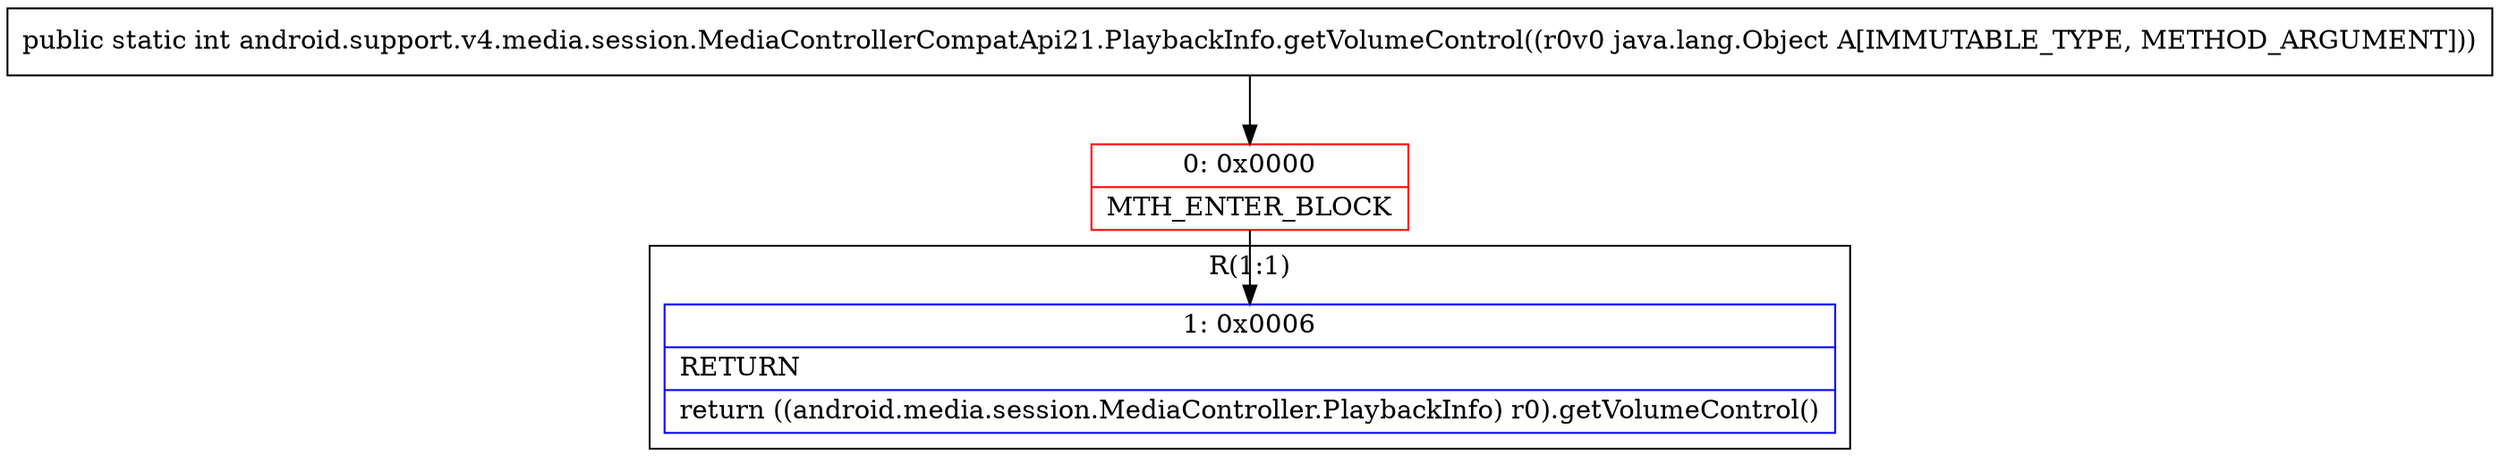 digraph "CFG forandroid.support.v4.media.session.MediaControllerCompatApi21.PlaybackInfo.getVolumeControl(Ljava\/lang\/Object;)I" {
subgraph cluster_Region_979475035 {
label = "R(1:1)";
node [shape=record,color=blue];
Node_1 [shape=record,label="{1\:\ 0x0006|RETURN\l|return ((android.media.session.MediaController.PlaybackInfo) r0).getVolumeControl()\l}"];
}
Node_0 [shape=record,color=red,label="{0\:\ 0x0000|MTH_ENTER_BLOCK\l}"];
MethodNode[shape=record,label="{public static int android.support.v4.media.session.MediaControllerCompatApi21.PlaybackInfo.getVolumeControl((r0v0 java.lang.Object A[IMMUTABLE_TYPE, METHOD_ARGUMENT])) }"];
MethodNode -> Node_0;
Node_0 -> Node_1;
}

